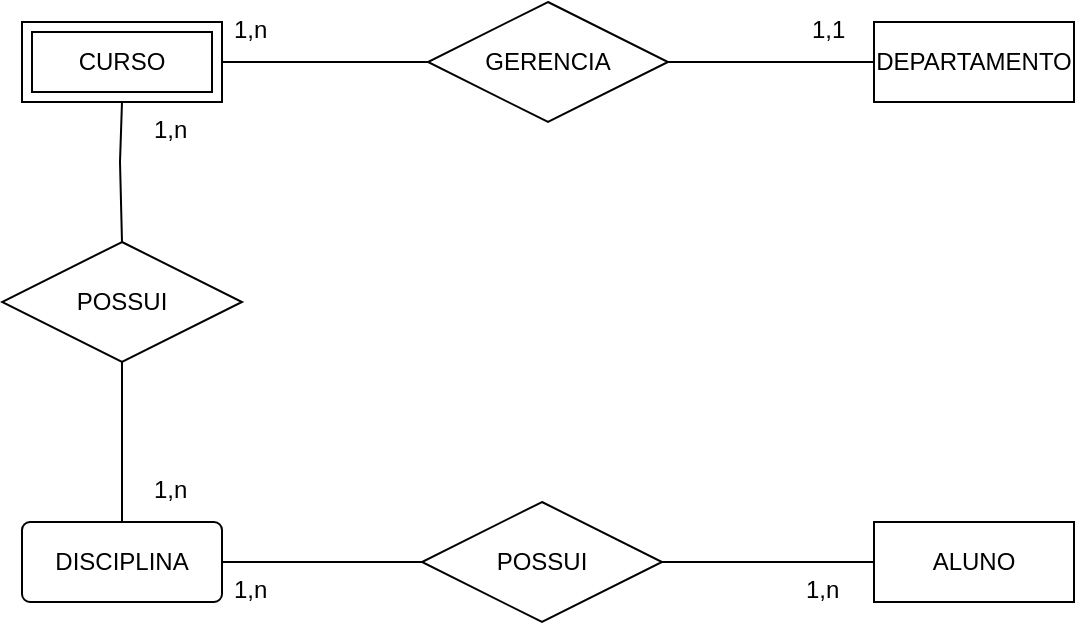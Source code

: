 <mxfile version="21.1.2" type="device" pages="2">
  <diagram name="Página-1" id="4ZWYsgnpbU9sQEnue-uz">
    <mxGraphModel dx="862" dy="466" grid="1" gridSize="10" guides="1" tooltips="1" connect="1" arrows="1" fold="1" page="1" pageScale="1" pageWidth="827" pageHeight="1169" math="0" shadow="0">
      <root>
        <mxCell id="0" />
        <mxCell id="1" parent="0" />
        <mxCell id="kwVepGoCcIaJAfw1mjG8-2" value="ALUNO" style="whiteSpace=wrap;html=1;align=center;" parent="1" vertex="1">
          <mxGeometry x="582" y="690" width="100" height="40" as="geometry" />
        </mxCell>
        <mxCell id="kwVepGoCcIaJAfw1mjG8-5" value="DEPARTAMENTO" style="whiteSpace=wrap;html=1;align=center;" parent="1" vertex="1">
          <mxGeometry x="582" y="440" width="100" height="40" as="geometry" />
        </mxCell>
        <mxCell id="kwVepGoCcIaJAfw1mjG8-6" value="GERENCIA" style="shape=rhombus;perimeter=rhombusPerimeter;whiteSpace=wrap;html=1;align=center;" parent="1" vertex="1">
          <mxGeometry x="359" y="430" width="120" height="60" as="geometry" />
        </mxCell>
        <mxCell id="kwVepGoCcIaJAfw1mjG8-7" value="POSSUI" style="shape=rhombus;perimeter=rhombusPerimeter;whiteSpace=wrap;html=1;align=center;" parent="1" vertex="1">
          <mxGeometry x="146" y="550" width="120" height="60" as="geometry" />
        </mxCell>
        <mxCell id="kwVepGoCcIaJAfw1mjG8-8" value="" style="endArrow=none;html=1;rounded=0;exitX=0;exitY=0.5;exitDx=0;exitDy=0;entryX=1;entryY=0.5;entryDx=0;entryDy=0;" parent="1" source="kwVepGoCcIaJAfw1mjG8-5" target="kwVepGoCcIaJAfw1mjG8-6" edge="1">
          <mxGeometry relative="1" as="geometry">
            <mxPoint x="425" y="490" as="sourcePoint" />
            <mxPoint x="585" y="490" as="targetPoint" />
          </mxGeometry>
        </mxCell>
        <mxCell id="kwVepGoCcIaJAfw1mjG8-10" value="" style="endArrow=none;html=1;rounded=0;exitX=0;exitY=0.5;exitDx=0;exitDy=0;entryX=1;entryY=0.5;entryDx=0;entryDy=0;" parent="1" source="kwVepGoCcIaJAfw1mjG8-6" target="Ob0gZzuwz-2wlpLoTSv0-7" edge="1">
          <mxGeometry relative="1" as="geometry">
            <mxPoint x="425" y="490" as="sourcePoint" />
            <mxPoint x="419" y="480" as="targetPoint" />
          </mxGeometry>
        </mxCell>
        <mxCell id="kwVepGoCcIaJAfw1mjG8-12" value="" style="endArrow=none;html=1;rounded=0;exitX=0.5;exitY=0;exitDx=0;exitDy=0;entryX=0.5;entryY=1;entryDx=0;entryDy=0;" parent="1" source="kwVepGoCcIaJAfw1mjG8-7" target="Ob0gZzuwz-2wlpLoTSv0-7" edge="1">
          <mxGeometry relative="1" as="geometry">
            <mxPoint x="425" y="490" as="sourcePoint" />
            <mxPoint x="369" y="510" as="targetPoint" />
            <Array as="points">
              <mxPoint x="205" y="510" />
            </Array>
          </mxGeometry>
        </mxCell>
        <mxCell id="kwVepGoCcIaJAfw1mjG8-14" value="" style="endArrow=none;html=1;rounded=0;exitX=0.5;exitY=0;exitDx=0;exitDy=0;entryX=0.5;entryY=1;entryDx=0;entryDy=0;" parent="1" source="Ob0gZzuwz-2wlpLoTSv0-6" target="kwVepGoCcIaJAfw1mjG8-7" edge="1">
          <mxGeometry relative="1" as="geometry">
            <mxPoint x="185" y="690" as="sourcePoint" />
            <mxPoint x="585" y="490" as="targetPoint" />
          </mxGeometry>
        </mxCell>
        <mxCell id="kwVepGoCcIaJAfw1mjG8-16" value="" style="endArrow=none;html=1;rounded=0;entryX=0;entryY=0.5;entryDx=0;entryDy=0;exitX=1;exitY=0.5;exitDx=0;exitDy=0;" parent="1" source="Ob0gZzuwz-2wlpLoTSv0-1" target="kwVepGoCcIaJAfw1mjG8-2" edge="1">
          <mxGeometry relative="1" as="geometry">
            <mxPoint x="512" y="700" as="sourcePoint" />
            <mxPoint x="712" y="590" as="targetPoint" />
          </mxGeometry>
        </mxCell>
        <mxCell id="kwVepGoCcIaJAfw1mjG8-19" value="1,n" style="text;strokeColor=none;fillColor=none;spacingLeft=4;spacingRight=4;overflow=hidden;rotatable=0;points=[[0,0.5],[1,0.5]];portConstraint=eastwest;fontSize=12;whiteSpace=wrap;html=1;" parent="1" vertex="1">
          <mxGeometry x="256" y="430" width="40" height="30" as="geometry" />
        </mxCell>
        <mxCell id="kwVepGoCcIaJAfw1mjG8-20" value="1,n" style="text;strokeColor=none;fillColor=none;spacingLeft=4;spacingRight=4;overflow=hidden;rotatable=0;points=[[0,0.5],[1,0.5]];portConstraint=eastwest;fontSize=12;whiteSpace=wrap;html=1;" parent="1" vertex="1">
          <mxGeometry x="542" y="710" width="40" height="30" as="geometry" />
        </mxCell>
        <mxCell id="kwVepGoCcIaJAfw1mjG8-21" value="1,n" style="text;strokeColor=none;fillColor=none;spacingLeft=4;spacingRight=4;overflow=hidden;rotatable=0;points=[[0,0.5],[1,0.5]];portConstraint=eastwest;fontSize=12;whiteSpace=wrap;html=1;" parent="1" vertex="1">
          <mxGeometry x="256" y="710" width="40" height="30" as="geometry" />
        </mxCell>
        <mxCell id="Ob0gZzuwz-2wlpLoTSv0-1" value="POSSUI" style="shape=rhombus;perimeter=rhombusPerimeter;whiteSpace=wrap;html=1;align=center;" vertex="1" parent="1">
          <mxGeometry x="356" y="680" width="120" height="60" as="geometry" />
        </mxCell>
        <mxCell id="Ob0gZzuwz-2wlpLoTSv0-2" value="" style="endArrow=none;html=1;rounded=0;entryX=0;entryY=0.5;entryDx=0;entryDy=0;exitX=1;exitY=0.5;exitDx=0;exitDy=0;exitPerimeter=0;" edge="1" parent="1" source="Ob0gZzuwz-2wlpLoTSv0-6" target="Ob0gZzuwz-2wlpLoTSv0-1">
          <mxGeometry relative="1" as="geometry">
            <mxPoint x="256" y="710" as="sourcePoint" />
            <mxPoint x="686" y="720" as="targetPoint" />
          </mxGeometry>
        </mxCell>
        <mxCell id="Ob0gZzuwz-2wlpLoTSv0-3" value="1,1" style="text;strokeColor=none;fillColor=none;spacingLeft=4;spacingRight=4;overflow=hidden;rotatable=0;points=[[0,0.5],[1,0.5]];portConstraint=eastwest;fontSize=12;whiteSpace=wrap;html=1;" vertex="1" parent="1">
          <mxGeometry x="545" y="430" width="40" height="30" as="geometry" />
        </mxCell>
        <mxCell id="Ob0gZzuwz-2wlpLoTSv0-4" value="1,n" style="text;strokeColor=none;fillColor=none;spacingLeft=4;spacingRight=4;overflow=hidden;rotatable=0;points=[[0,0.5],[1,0.5]];portConstraint=eastwest;fontSize=12;whiteSpace=wrap;html=1;" vertex="1" parent="1">
          <mxGeometry x="216" y="480" width="40" height="30" as="geometry" />
        </mxCell>
        <mxCell id="Ob0gZzuwz-2wlpLoTSv0-5" value="1,n" style="text;strokeColor=none;fillColor=none;spacingLeft=4;spacingRight=4;overflow=hidden;rotatable=0;points=[[0,0.5],[1,0.5]];portConstraint=eastwest;fontSize=12;whiteSpace=wrap;html=1;" vertex="1" parent="1">
          <mxGeometry x="216" y="660" width="40" height="30" as="geometry" />
        </mxCell>
        <mxCell id="Ob0gZzuwz-2wlpLoTSv0-6" value="DISCIPLINA" style="rounded=1;arcSize=10;whiteSpace=wrap;html=1;align=center;" vertex="1" parent="1">
          <mxGeometry x="156" y="690" width="100" height="40" as="geometry" />
        </mxCell>
        <mxCell id="Ob0gZzuwz-2wlpLoTSv0-7" value="CURSO" style="shape=ext;margin=3;double=1;whiteSpace=wrap;html=1;align=center;" vertex="1" parent="1">
          <mxGeometry x="156" y="440" width="100" height="40" as="geometry" />
        </mxCell>
      </root>
    </mxGraphModel>
  </diagram>
  <diagram id="BgqpqMBWcLzuQrJe1oLX" name="Página-2">
    <mxGraphModel dx="1034" dy="559" grid="1" gridSize="10" guides="1" tooltips="1" connect="1" arrows="1" fold="1" page="1" pageScale="1" pageWidth="827" pageHeight="1169" math="0" shadow="0">
      <root>
        <mxCell id="0" />
        <mxCell id="1" parent="0" />
      </root>
    </mxGraphModel>
  </diagram>
</mxfile>
